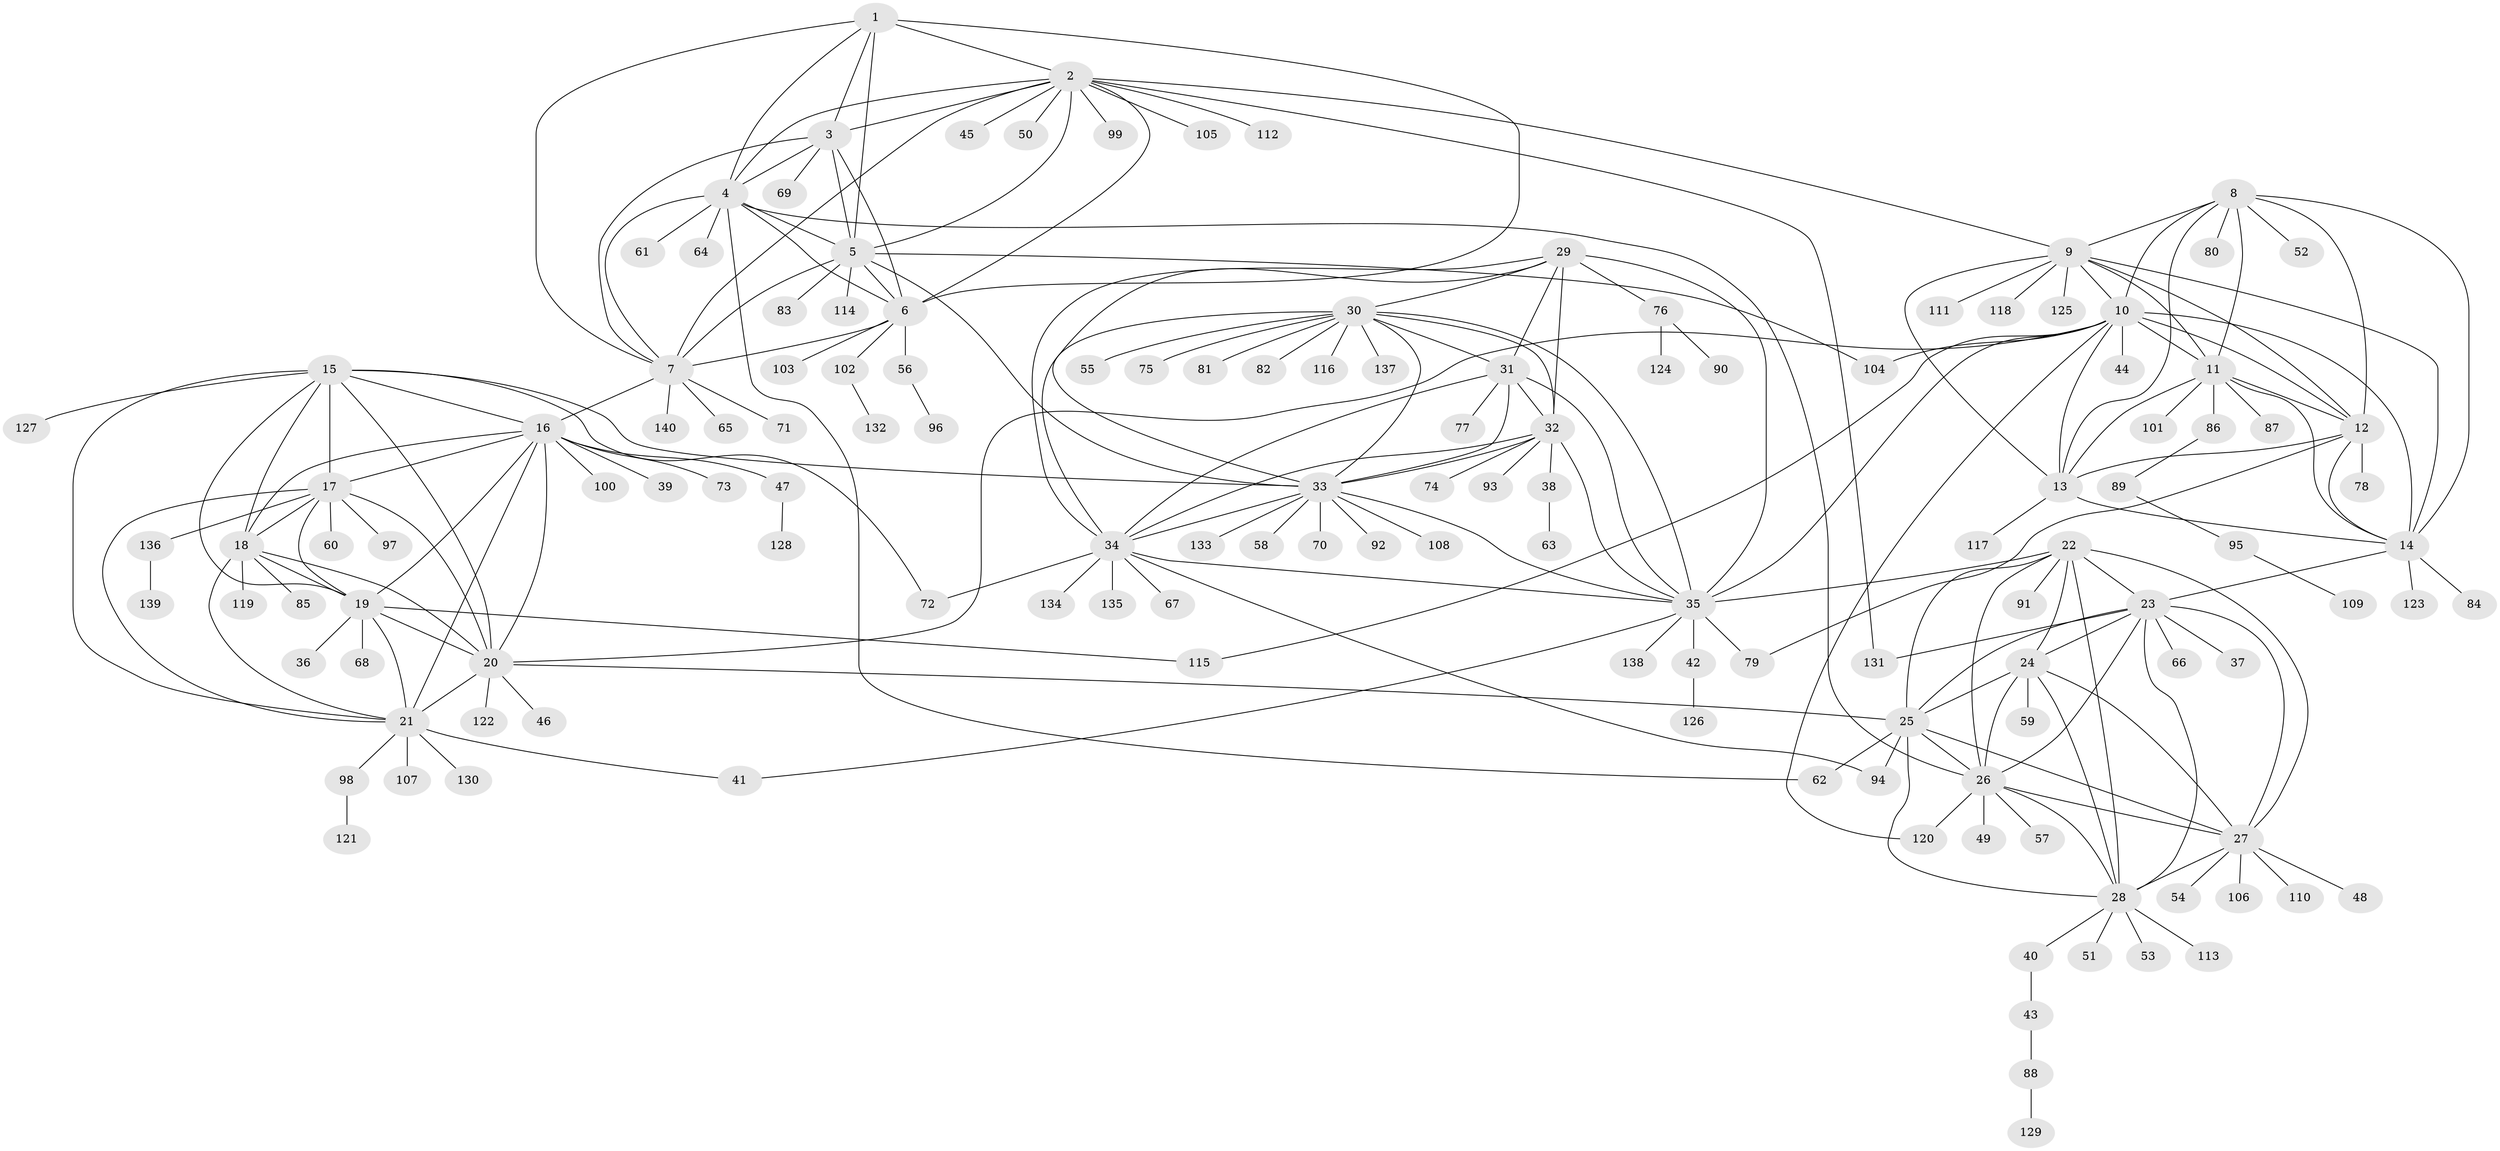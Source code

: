 // Generated by graph-tools (version 1.1) at 2025/26/03/09/25 03:26:45]
// undirected, 140 vertices, 229 edges
graph export_dot {
graph [start="1"]
  node [color=gray90,style=filled];
  1;
  2;
  3;
  4;
  5;
  6;
  7;
  8;
  9;
  10;
  11;
  12;
  13;
  14;
  15;
  16;
  17;
  18;
  19;
  20;
  21;
  22;
  23;
  24;
  25;
  26;
  27;
  28;
  29;
  30;
  31;
  32;
  33;
  34;
  35;
  36;
  37;
  38;
  39;
  40;
  41;
  42;
  43;
  44;
  45;
  46;
  47;
  48;
  49;
  50;
  51;
  52;
  53;
  54;
  55;
  56;
  57;
  58;
  59;
  60;
  61;
  62;
  63;
  64;
  65;
  66;
  67;
  68;
  69;
  70;
  71;
  72;
  73;
  74;
  75;
  76;
  77;
  78;
  79;
  80;
  81;
  82;
  83;
  84;
  85;
  86;
  87;
  88;
  89;
  90;
  91;
  92;
  93;
  94;
  95;
  96;
  97;
  98;
  99;
  100;
  101;
  102;
  103;
  104;
  105;
  106;
  107;
  108;
  109;
  110;
  111;
  112;
  113;
  114;
  115;
  116;
  117;
  118;
  119;
  120;
  121;
  122;
  123;
  124;
  125;
  126;
  127;
  128;
  129;
  130;
  131;
  132;
  133;
  134;
  135;
  136;
  137;
  138;
  139;
  140;
  1 -- 2;
  1 -- 3;
  1 -- 4;
  1 -- 5;
  1 -- 6;
  1 -- 7;
  2 -- 3;
  2 -- 4;
  2 -- 5;
  2 -- 6;
  2 -- 7;
  2 -- 9;
  2 -- 45;
  2 -- 50;
  2 -- 99;
  2 -- 105;
  2 -- 112;
  2 -- 131;
  3 -- 4;
  3 -- 5;
  3 -- 6;
  3 -- 7;
  3 -- 69;
  4 -- 5;
  4 -- 6;
  4 -- 7;
  4 -- 26;
  4 -- 61;
  4 -- 62;
  4 -- 64;
  5 -- 6;
  5 -- 7;
  5 -- 33;
  5 -- 83;
  5 -- 104;
  5 -- 114;
  6 -- 7;
  6 -- 56;
  6 -- 102;
  6 -- 103;
  7 -- 16;
  7 -- 65;
  7 -- 71;
  7 -- 140;
  8 -- 9;
  8 -- 10;
  8 -- 11;
  8 -- 12;
  8 -- 13;
  8 -- 14;
  8 -- 52;
  8 -- 80;
  9 -- 10;
  9 -- 11;
  9 -- 12;
  9 -- 13;
  9 -- 14;
  9 -- 111;
  9 -- 118;
  9 -- 125;
  10 -- 11;
  10 -- 12;
  10 -- 13;
  10 -- 14;
  10 -- 20;
  10 -- 35;
  10 -- 44;
  10 -- 104;
  10 -- 115;
  10 -- 120;
  11 -- 12;
  11 -- 13;
  11 -- 14;
  11 -- 86;
  11 -- 87;
  11 -- 101;
  12 -- 13;
  12 -- 14;
  12 -- 78;
  12 -- 79;
  13 -- 14;
  13 -- 117;
  14 -- 23;
  14 -- 84;
  14 -- 123;
  15 -- 16;
  15 -- 17;
  15 -- 18;
  15 -- 19;
  15 -- 20;
  15 -- 21;
  15 -- 33;
  15 -- 72;
  15 -- 127;
  16 -- 17;
  16 -- 18;
  16 -- 19;
  16 -- 20;
  16 -- 21;
  16 -- 39;
  16 -- 47;
  16 -- 73;
  16 -- 100;
  17 -- 18;
  17 -- 19;
  17 -- 20;
  17 -- 21;
  17 -- 60;
  17 -- 97;
  17 -- 136;
  18 -- 19;
  18 -- 20;
  18 -- 21;
  18 -- 85;
  18 -- 119;
  19 -- 20;
  19 -- 21;
  19 -- 36;
  19 -- 68;
  19 -- 115;
  20 -- 21;
  20 -- 25;
  20 -- 46;
  20 -- 122;
  21 -- 41;
  21 -- 98;
  21 -- 107;
  21 -- 130;
  22 -- 23;
  22 -- 24;
  22 -- 25;
  22 -- 26;
  22 -- 27;
  22 -- 28;
  22 -- 35;
  22 -- 91;
  23 -- 24;
  23 -- 25;
  23 -- 26;
  23 -- 27;
  23 -- 28;
  23 -- 37;
  23 -- 66;
  23 -- 131;
  24 -- 25;
  24 -- 26;
  24 -- 27;
  24 -- 28;
  24 -- 59;
  25 -- 26;
  25 -- 27;
  25 -- 28;
  25 -- 62;
  25 -- 94;
  26 -- 27;
  26 -- 28;
  26 -- 49;
  26 -- 57;
  26 -- 120;
  27 -- 28;
  27 -- 48;
  27 -- 54;
  27 -- 106;
  27 -- 110;
  28 -- 40;
  28 -- 51;
  28 -- 53;
  28 -- 113;
  29 -- 30;
  29 -- 31;
  29 -- 32;
  29 -- 33;
  29 -- 34;
  29 -- 35;
  29 -- 76;
  30 -- 31;
  30 -- 32;
  30 -- 33;
  30 -- 34;
  30 -- 35;
  30 -- 55;
  30 -- 75;
  30 -- 81;
  30 -- 82;
  30 -- 116;
  30 -- 137;
  31 -- 32;
  31 -- 33;
  31 -- 34;
  31 -- 35;
  31 -- 77;
  32 -- 33;
  32 -- 34;
  32 -- 35;
  32 -- 38;
  32 -- 74;
  32 -- 93;
  33 -- 34;
  33 -- 35;
  33 -- 58;
  33 -- 70;
  33 -- 92;
  33 -- 108;
  33 -- 133;
  34 -- 35;
  34 -- 67;
  34 -- 72;
  34 -- 94;
  34 -- 134;
  34 -- 135;
  35 -- 41;
  35 -- 42;
  35 -- 79;
  35 -- 138;
  38 -- 63;
  40 -- 43;
  42 -- 126;
  43 -- 88;
  47 -- 128;
  56 -- 96;
  76 -- 90;
  76 -- 124;
  86 -- 89;
  88 -- 129;
  89 -- 95;
  95 -- 109;
  98 -- 121;
  102 -- 132;
  136 -- 139;
}
